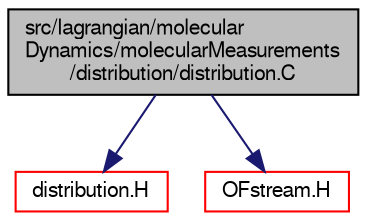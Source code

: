 digraph "src/lagrangian/molecularDynamics/molecularMeasurements/distribution/distribution.C"
{
  bgcolor="transparent";
  edge [fontname="FreeSans",fontsize="10",labelfontname="FreeSans",labelfontsize="10"];
  node [fontname="FreeSans",fontsize="10",shape=record];
  Node0 [label="src/lagrangian/molecular\lDynamics/molecularMeasurements\l/distribution/distribution.C",height=0.2,width=0.4,color="black", fillcolor="grey75", style="filled", fontcolor="black"];
  Node0 -> Node1 [color="midnightblue",fontsize="10",style="solid",fontname="FreeSans"];
  Node1 [label="distribution.H",height=0.2,width=0.4,color="red",URL="$a06392.html"];
  Node0 -> Node75 [color="midnightblue",fontsize="10",style="solid",fontname="FreeSans"];
  Node75 [label="OFstream.H",height=0.2,width=0.4,color="red",URL="$a09065.html"];
}
